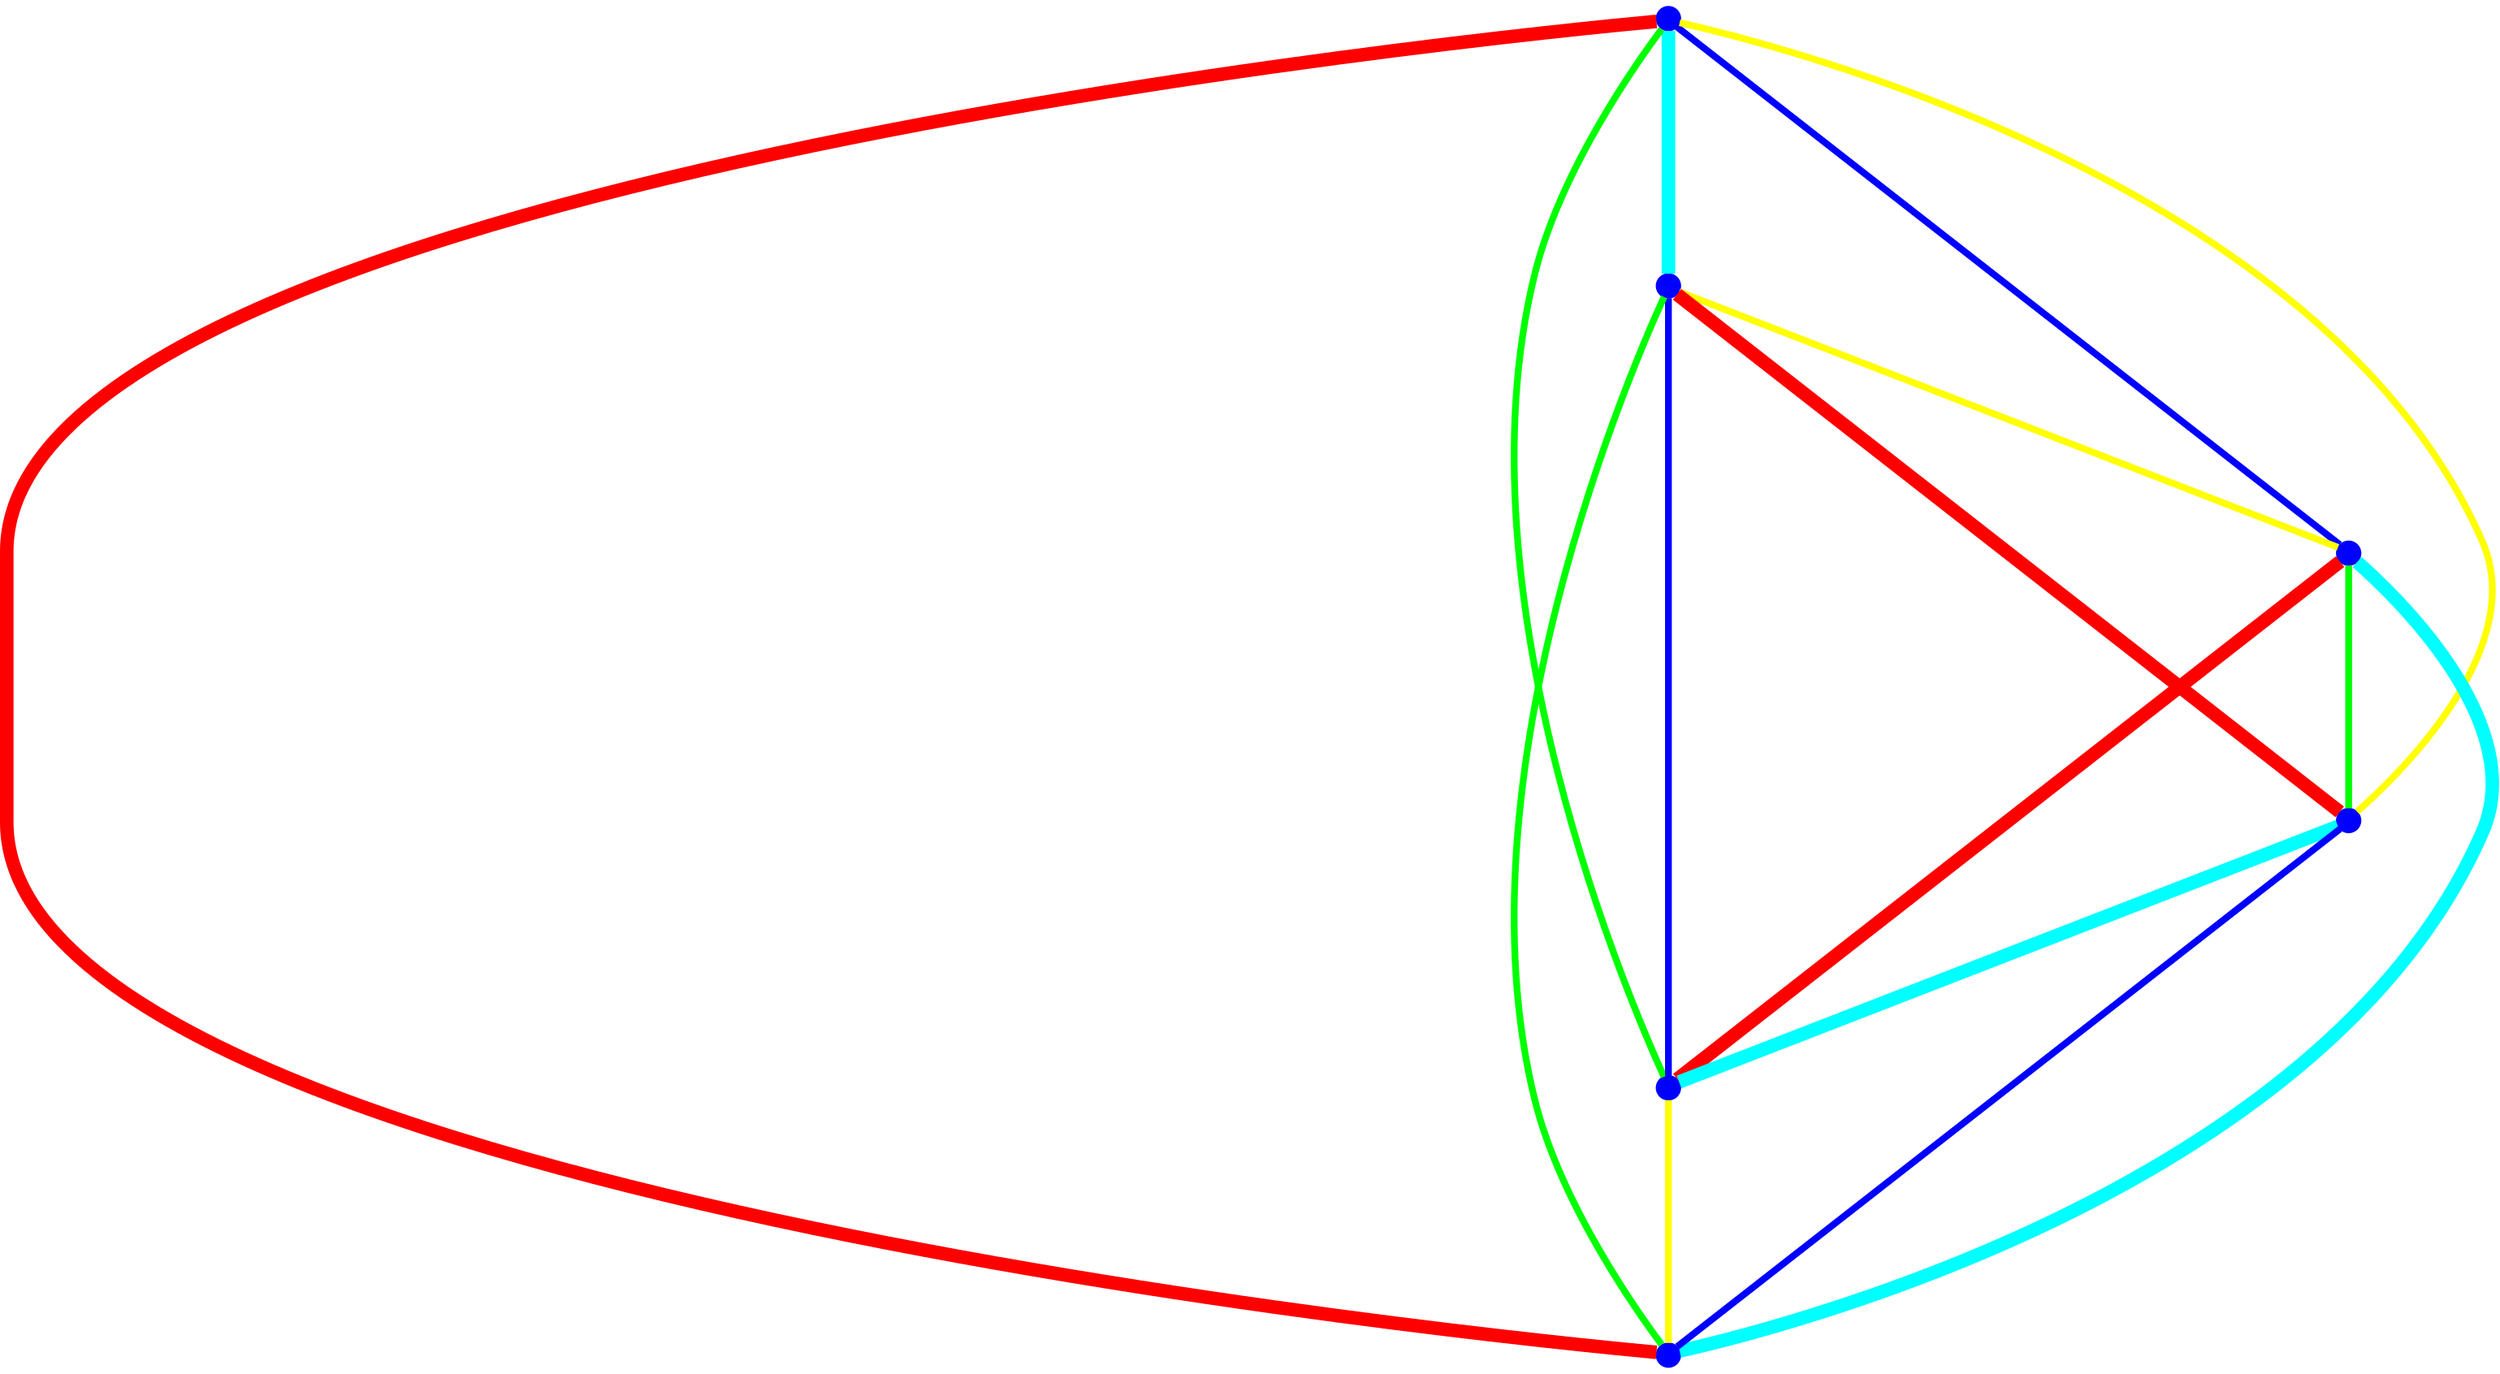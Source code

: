 graph {
ranksep=2
nodesep=2
node [label="" shape=circle style=filled fixedsize=true color=blue fillcolor=blue width=0.2];
"1" -- "2" [style="solid",penwidth="8",color="cyan"];
"1" -- "3" [style="solid",penwidth="4",color="blue"];
"1" -- "4" [style="solid",penwidth="4",color="yellow"];
"1" -- "5" [style="solid",penwidth="4",color="green"];
"1" -- "6" [style="solid",penwidth="8",color="red"];
"2" -- "3" [style="solid",penwidth="4",color="yellow"];
"2" -- "4" [style="solid",penwidth="8",color="red"];
"2" -- "5" [style="solid",penwidth="4",color="blue"];
"2" -- "6" [style="solid",penwidth="4",color="green"];
"3" -- "4" [style="solid",penwidth="4",color="green"];
"3" -- "5" [style="solid",penwidth="8",color="red"];
"3" -- "6" [style="solid",penwidth="8",color="cyan"];
"4" -- "5" [style="solid",penwidth="8",color="cyan"];
"4" -- "6" [style="solid",penwidth="4",color="blue"];
"5" -- "6" [style="solid",penwidth="4",color="yellow"];
}
